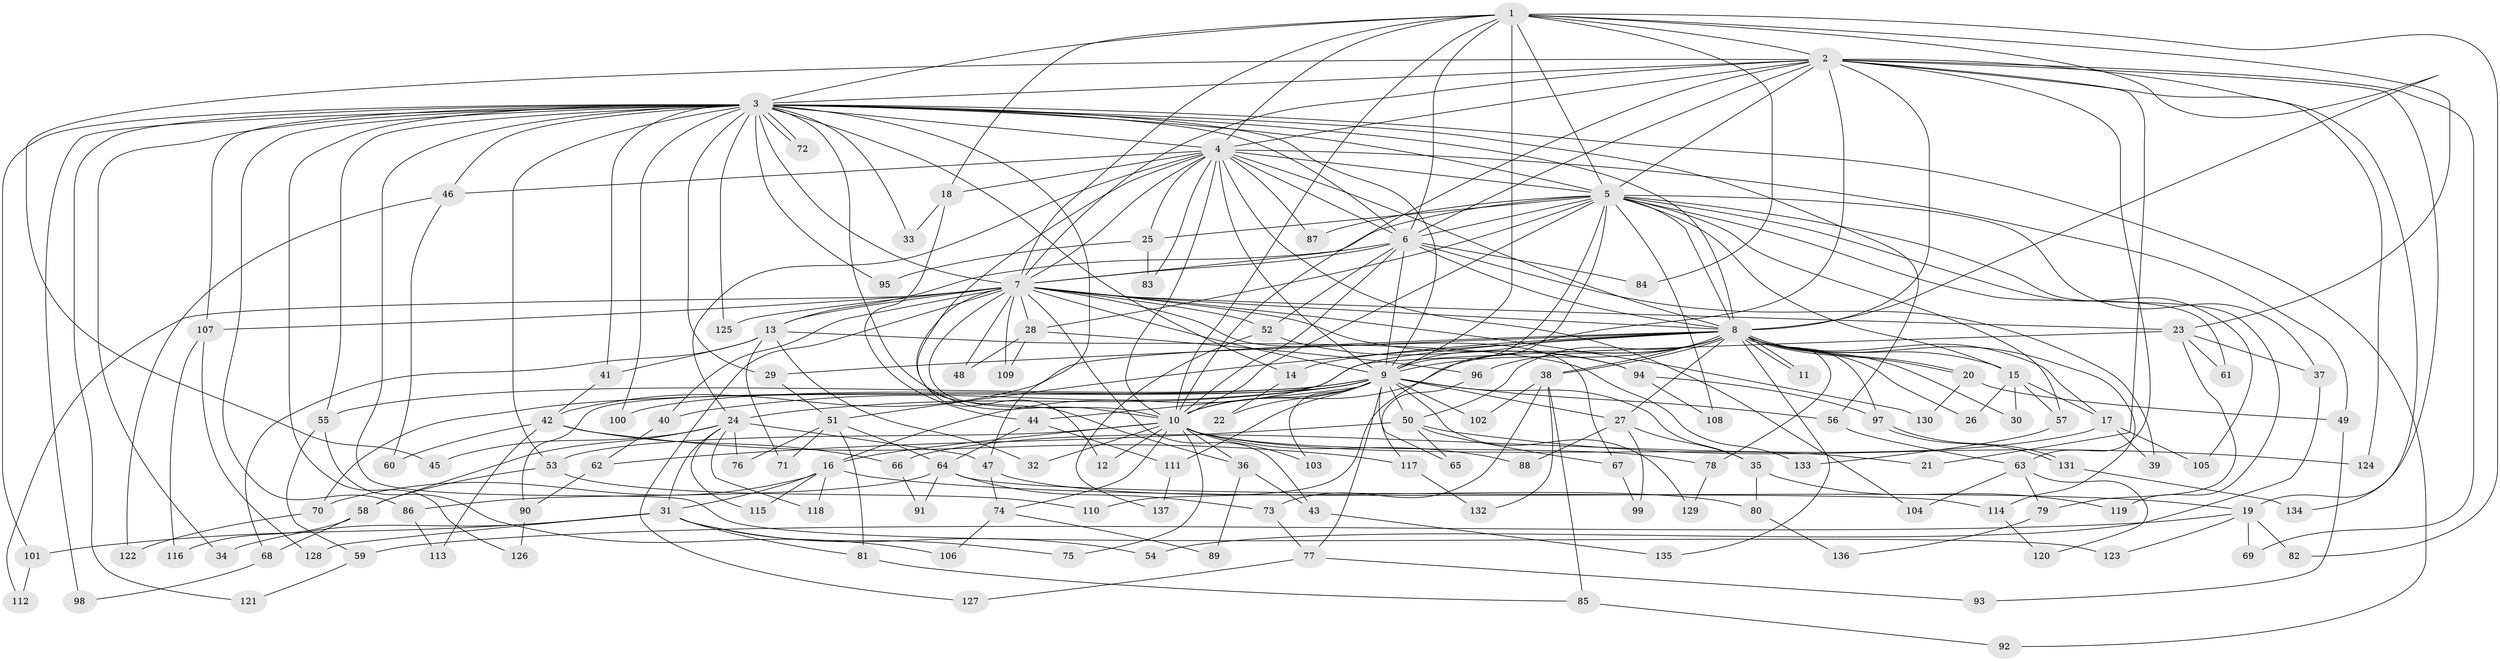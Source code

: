 // Generated by graph-tools (version 1.1) at 2025/43/03/09/25 04:43:34]
// undirected, 137 vertices, 299 edges
graph export_dot {
graph [start="1"]
  node [color=gray90,style=filled];
  1;
  2;
  3;
  4;
  5;
  6;
  7;
  8;
  9;
  10;
  11;
  12;
  13;
  14;
  15;
  16;
  17;
  18;
  19;
  20;
  21;
  22;
  23;
  24;
  25;
  26;
  27;
  28;
  29;
  30;
  31;
  32;
  33;
  34;
  35;
  36;
  37;
  38;
  39;
  40;
  41;
  42;
  43;
  44;
  45;
  46;
  47;
  48;
  49;
  50;
  51;
  52;
  53;
  54;
  55;
  56;
  57;
  58;
  59;
  60;
  61;
  62;
  63;
  64;
  65;
  66;
  67;
  68;
  69;
  70;
  71;
  72;
  73;
  74;
  75;
  76;
  77;
  78;
  79;
  80;
  81;
  82;
  83;
  84;
  85;
  86;
  87;
  88;
  89;
  90;
  91;
  92;
  93;
  94;
  95;
  96;
  97;
  98;
  99;
  100;
  101;
  102;
  103;
  104;
  105;
  106;
  107;
  108;
  109;
  110;
  111;
  112;
  113;
  114;
  115;
  116;
  117;
  118;
  119;
  120;
  121;
  122;
  123;
  124;
  125;
  126;
  127;
  128;
  129;
  130;
  131;
  132;
  133;
  134;
  135;
  136;
  137;
  1 -- 2;
  1 -- 3;
  1 -- 4;
  1 -- 5;
  1 -- 6;
  1 -- 7;
  1 -- 8;
  1 -- 9;
  1 -- 10;
  1 -- 18;
  1 -- 23;
  1 -- 82;
  1 -- 84;
  2 -- 3;
  2 -- 4;
  2 -- 5;
  2 -- 6;
  2 -- 7;
  2 -- 8;
  2 -- 9;
  2 -- 10;
  2 -- 19;
  2 -- 21;
  2 -- 45;
  2 -- 63;
  2 -- 69;
  2 -- 124;
  2 -- 134;
  3 -- 4;
  3 -- 5;
  3 -- 6;
  3 -- 7;
  3 -- 8;
  3 -- 9;
  3 -- 10;
  3 -- 14;
  3 -- 29;
  3 -- 33;
  3 -- 34;
  3 -- 41;
  3 -- 46;
  3 -- 47;
  3 -- 53;
  3 -- 55;
  3 -- 56;
  3 -- 72;
  3 -- 72;
  3 -- 86;
  3 -- 92;
  3 -- 95;
  3 -- 98;
  3 -- 100;
  3 -- 101;
  3 -- 107;
  3 -- 121;
  3 -- 123;
  3 -- 125;
  3 -- 126;
  4 -- 5;
  4 -- 6;
  4 -- 7;
  4 -- 8;
  4 -- 9;
  4 -- 10;
  4 -- 18;
  4 -- 24;
  4 -- 25;
  4 -- 36;
  4 -- 46;
  4 -- 49;
  4 -- 83;
  4 -- 87;
  4 -- 104;
  5 -- 6;
  5 -- 7;
  5 -- 8;
  5 -- 9;
  5 -- 10;
  5 -- 15;
  5 -- 25;
  5 -- 28;
  5 -- 37;
  5 -- 57;
  5 -- 61;
  5 -- 87;
  5 -- 105;
  5 -- 108;
  5 -- 110;
  5 -- 119;
  6 -- 7;
  6 -- 8;
  6 -- 9;
  6 -- 10;
  6 -- 13;
  6 -- 39;
  6 -- 52;
  6 -- 84;
  7 -- 8;
  7 -- 9;
  7 -- 10;
  7 -- 12;
  7 -- 13;
  7 -- 23;
  7 -- 28;
  7 -- 40;
  7 -- 43;
  7 -- 48;
  7 -- 52;
  7 -- 67;
  7 -- 94;
  7 -- 107;
  7 -- 109;
  7 -- 112;
  7 -- 125;
  7 -- 127;
  7 -- 130;
  8 -- 9;
  8 -- 10;
  8 -- 11;
  8 -- 11;
  8 -- 14;
  8 -- 15;
  8 -- 16;
  8 -- 17;
  8 -- 20;
  8 -- 20;
  8 -- 26;
  8 -- 27;
  8 -- 29;
  8 -- 30;
  8 -- 38;
  8 -- 38;
  8 -- 42;
  8 -- 50;
  8 -- 51;
  8 -- 78;
  8 -- 96;
  8 -- 97;
  8 -- 114;
  8 -- 135;
  9 -- 10;
  9 -- 22;
  9 -- 24;
  9 -- 27;
  9 -- 35;
  9 -- 40;
  9 -- 44;
  9 -- 50;
  9 -- 55;
  9 -- 56;
  9 -- 65;
  9 -- 70;
  9 -- 77;
  9 -- 100;
  9 -- 102;
  9 -- 103;
  9 -- 111;
  9 -- 129;
  10 -- 12;
  10 -- 16;
  10 -- 21;
  10 -- 32;
  10 -- 36;
  10 -- 53;
  10 -- 74;
  10 -- 75;
  10 -- 78;
  10 -- 88;
  10 -- 103;
  13 -- 32;
  13 -- 41;
  13 -- 68;
  13 -- 71;
  13 -- 133;
  14 -- 22;
  15 -- 17;
  15 -- 26;
  15 -- 30;
  15 -- 57;
  16 -- 19;
  16 -- 31;
  16 -- 70;
  16 -- 115;
  16 -- 118;
  17 -- 39;
  17 -- 66;
  17 -- 105;
  18 -- 33;
  18 -- 44;
  19 -- 59;
  19 -- 69;
  19 -- 82;
  19 -- 123;
  20 -- 49;
  20 -- 130;
  23 -- 37;
  23 -- 61;
  23 -- 79;
  23 -- 90;
  24 -- 31;
  24 -- 45;
  24 -- 47;
  24 -- 58;
  24 -- 76;
  24 -- 115;
  24 -- 118;
  25 -- 83;
  25 -- 95;
  27 -- 35;
  27 -- 88;
  27 -- 99;
  28 -- 48;
  28 -- 96;
  28 -- 109;
  29 -- 51;
  31 -- 34;
  31 -- 54;
  31 -- 75;
  31 -- 81;
  31 -- 101;
  31 -- 128;
  35 -- 80;
  35 -- 119;
  36 -- 43;
  36 -- 89;
  37 -- 54;
  38 -- 73;
  38 -- 85;
  38 -- 102;
  38 -- 132;
  40 -- 62;
  41 -- 42;
  42 -- 60;
  42 -- 66;
  42 -- 113;
  42 -- 117;
  43 -- 135;
  44 -- 64;
  44 -- 111;
  46 -- 60;
  46 -- 122;
  47 -- 74;
  47 -- 80;
  49 -- 93;
  50 -- 62;
  50 -- 65;
  50 -- 67;
  50 -- 124;
  51 -- 64;
  51 -- 71;
  51 -- 76;
  51 -- 81;
  52 -- 94;
  52 -- 137;
  53 -- 58;
  53 -- 110;
  55 -- 59;
  55 -- 106;
  56 -- 63;
  57 -- 133;
  58 -- 68;
  58 -- 116;
  59 -- 121;
  62 -- 90;
  63 -- 79;
  63 -- 104;
  63 -- 120;
  64 -- 73;
  64 -- 86;
  64 -- 91;
  64 -- 114;
  66 -- 91;
  67 -- 99;
  68 -- 98;
  70 -- 122;
  73 -- 77;
  74 -- 89;
  74 -- 106;
  77 -- 93;
  77 -- 127;
  78 -- 129;
  79 -- 136;
  80 -- 136;
  81 -- 85;
  85 -- 92;
  86 -- 113;
  90 -- 126;
  94 -- 97;
  94 -- 108;
  96 -- 117;
  97 -- 131;
  97 -- 131;
  101 -- 112;
  107 -- 116;
  107 -- 128;
  111 -- 137;
  114 -- 120;
  117 -- 132;
  131 -- 134;
}
